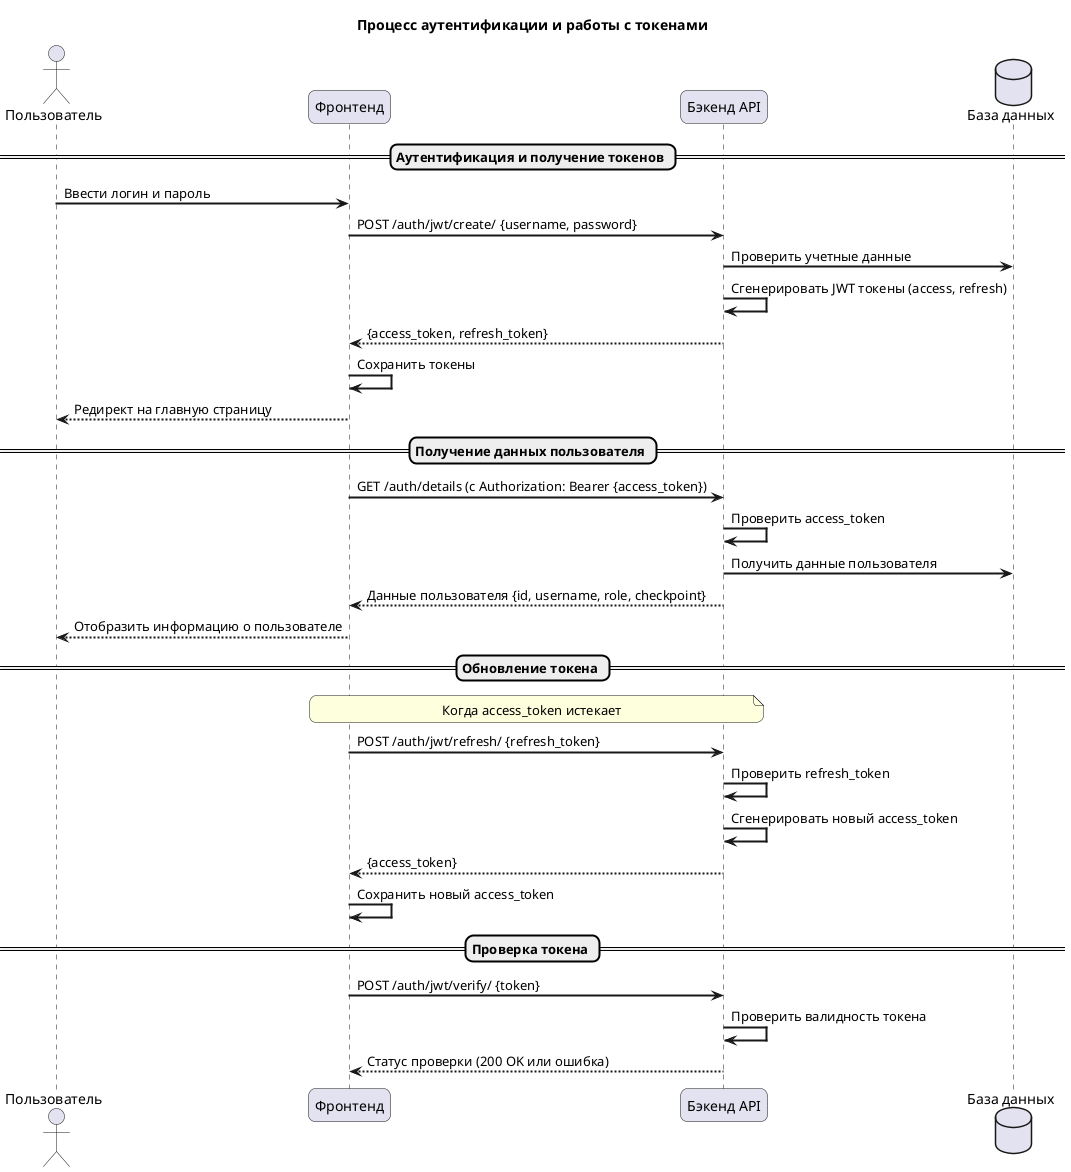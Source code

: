 @startuml Authentication Token Process

title Процесс аутентификации и работы с токенами

skinparam sequenceArrowThickness 2
skinparam roundcorner 15
skinparam sequenceGroupBackgroundColor LightBlue
skinparam sequenceGroupBodyBackgroundColor WhiteSmoke

actor "Пользователь" as User
participant "Фронтенд" as Frontend
participant "Бэкенд API" as API
database "База данных" as DB

== Аутентификация и получение токенов ==

User -> Frontend : Ввести логин и пароль
Frontend -> API : POST /auth/jwt/create/ {username, password}
API -> DB : Проверить учетные данные
API -> API : Сгенерировать JWT токены (access, refresh)
API --> Frontend : {access_token, refresh_token}
Frontend -> Frontend : Сохранить токены
Frontend --> User : Редирект на главную страницу

== Получение данных пользователя ==

Frontend -> API : GET /auth/details (с Authorization: Bearer {access_token})
API -> API : Проверить access_token
API -> DB : Получить данные пользователя
API --> Frontend : Данные пользователя {id, username, role, checkpoint}
Frontend --> User : Отобразить информацию о пользователе

== Обновление токена ==

note over Frontend, API
  Когда access_token истекает
end note

Frontend -> API : POST /auth/jwt/refresh/ {refresh_token}
API -> API : Проверить refresh_token
API -> API : Сгенерировать новый access_token
API --> Frontend : {access_token}
Frontend -> Frontend : Сохранить новый access_token

== Проверка токена ==

Frontend -> API : POST /auth/jwt/verify/ {token}
API -> API : Проверить валидность токена
API --> Frontend : Статус проверки (200 OK или ошибка)

@enduml 